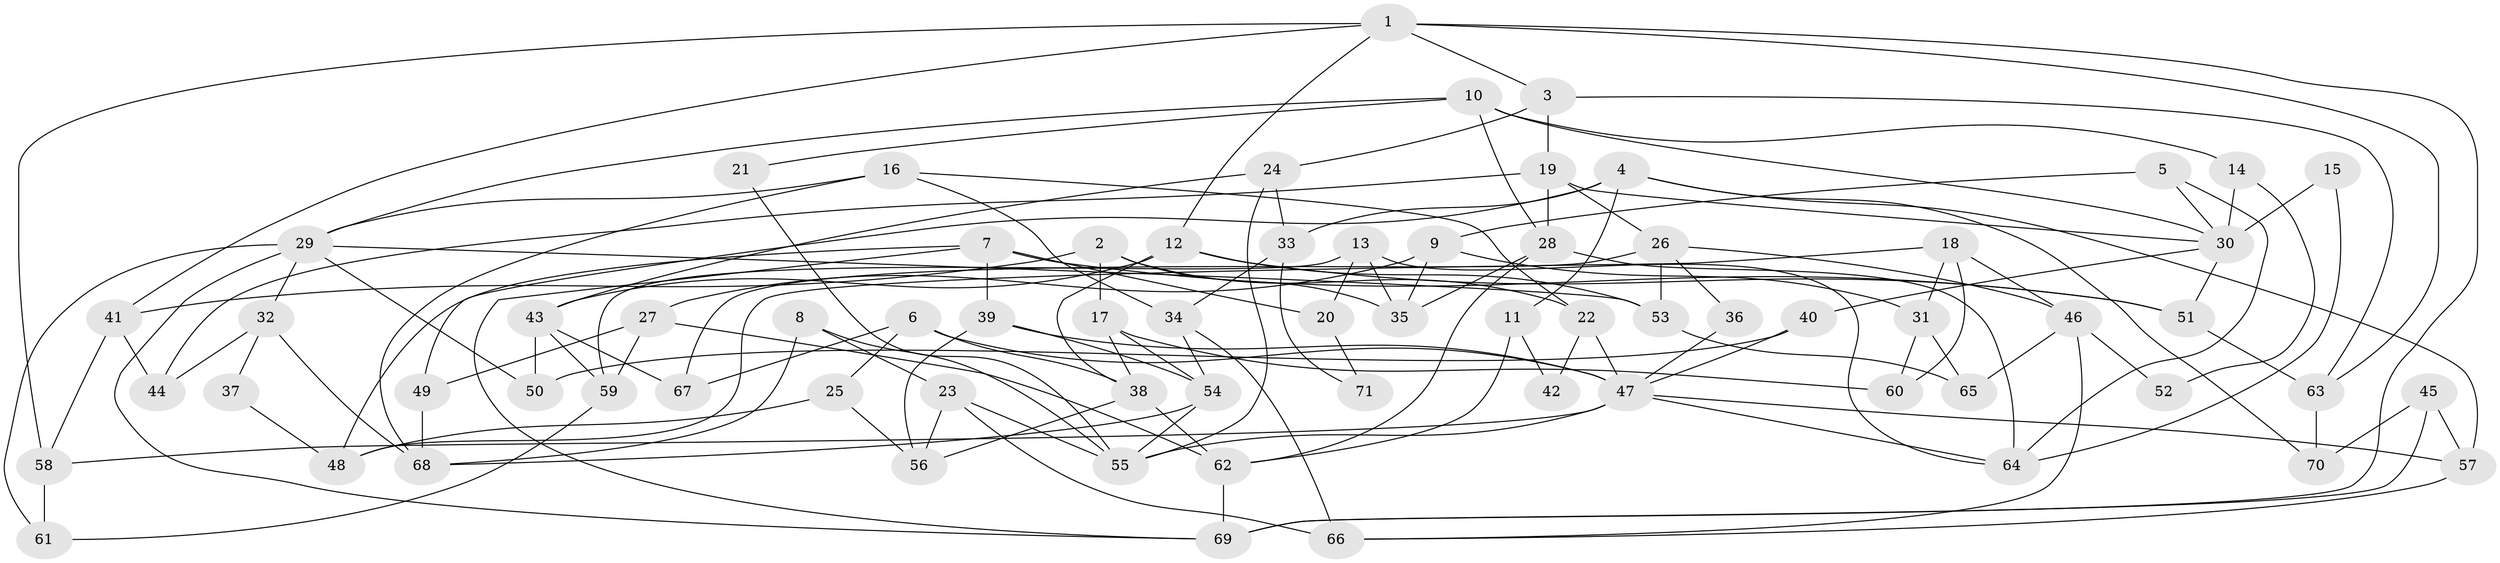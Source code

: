 // coarse degree distribution, {4: 0.21428571428571427, 5: 0.17857142857142858, 2: 0.25, 7: 0.10714285714285714, 12: 0.03571428571428571, 9: 0.07142857142857142, 6: 0.10714285714285714, 8: 0.03571428571428571}
// Generated by graph-tools (version 1.1) at 2025/54/03/04/25 21:54:19]
// undirected, 71 vertices, 142 edges
graph export_dot {
graph [start="1"]
  node [color=gray90,style=filled];
  1;
  2;
  3;
  4;
  5;
  6;
  7;
  8;
  9;
  10;
  11;
  12;
  13;
  14;
  15;
  16;
  17;
  18;
  19;
  20;
  21;
  22;
  23;
  24;
  25;
  26;
  27;
  28;
  29;
  30;
  31;
  32;
  33;
  34;
  35;
  36;
  37;
  38;
  39;
  40;
  41;
  42;
  43;
  44;
  45;
  46;
  47;
  48;
  49;
  50;
  51;
  52;
  53;
  54;
  55;
  56;
  57;
  58;
  59;
  60;
  61;
  62;
  63;
  64;
  65;
  66;
  67;
  68;
  69;
  70;
  71;
  1 -- 69;
  1 -- 63;
  1 -- 3;
  1 -- 12;
  1 -- 41;
  1 -- 58;
  2 -- 17;
  2 -- 41;
  2 -- 22;
  2 -- 35;
  3 -- 19;
  3 -- 24;
  3 -- 63;
  4 -- 57;
  4 -- 33;
  4 -- 11;
  4 -- 49;
  4 -- 70;
  5 -- 30;
  5 -- 64;
  5 -- 9;
  6 -- 67;
  6 -- 38;
  6 -- 25;
  6 -- 47;
  7 -- 51;
  7 -- 48;
  7 -- 20;
  7 -- 39;
  7 -- 69;
  8 -- 68;
  8 -- 55;
  8 -- 23;
  9 -- 35;
  9 -- 27;
  9 -- 31;
  10 -- 29;
  10 -- 28;
  10 -- 14;
  10 -- 21;
  10 -- 30;
  11 -- 62;
  11 -- 42;
  12 -- 43;
  12 -- 38;
  12 -- 51;
  12 -- 53;
  13 -- 64;
  13 -- 59;
  13 -- 20;
  13 -- 35;
  14 -- 30;
  14 -- 52;
  15 -- 30;
  15 -- 64;
  16 -- 34;
  16 -- 22;
  16 -- 29;
  16 -- 68;
  17 -- 38;
  17 -- 54;
  17 -- 60;
  18 -- 31;
  18 -- 46;
  18 -- 48;
  18 -- 60;
  19 -- 26;
  19 -- 44;
  19 -- 28;
  19 -- 30;
  20 -- 71;
  21 -- 55;
  22 -- 47;
  22 -- 42;
  23 -- 55;
  23 -- 56;
  23 -- 66;
  24 -- 55;
  24 -- 33;
  24 -- 43;
  25 -- 56;
  25 -- 48;
  26 -- 53;
  26 -- 46;
  26 -- 36;
  26 -- 67;
  27 -- 62;
  27 -- 49;
  27 -- 59;
  28 -- 35;
  28 -- 62;
  28 -- 64;
  29 -- 61;
  29 -- 32;
  29 -- 50;
  29 -- 53;
  29 -- 69;
  30 -- 40;
  30 -- 51;
  31 -- 60;
  31 -- 65;
  32 -- 68;
  32 -- 37;
  32 -- 44;
  33 -- 34;
  33 -- 71;
  34 -- 54;
  34 -- 66;
  36 -- 47;
  37 -- 48;
  38 -- 62;
  38 -- 56;
  39 -- 56;
  39 -- 47;
  39 -- 54;
  40 -- 47;
  40 -- 50;
  41 -- 58;
  41 -- 44;
  43 -- 50;
  43 -- 59;
  43 -- 67;
  45 -- 70;
  45 -- 69;
  45 -- 57;
  46 -- 65;
  46 -- 66;
  46 -- 52;
  47 -- 55;
  47 -- 57;
  47 -- 58;
  47 -- 64;
  49 -- 68;
  51 -- 63;
  53 -- 65;
  54 -- 68;
  54 -- 55;
  57 -- 66;
  58 -- 61;
  59 -- 61;
  62 -- 69;
  63 -- 70;
}
